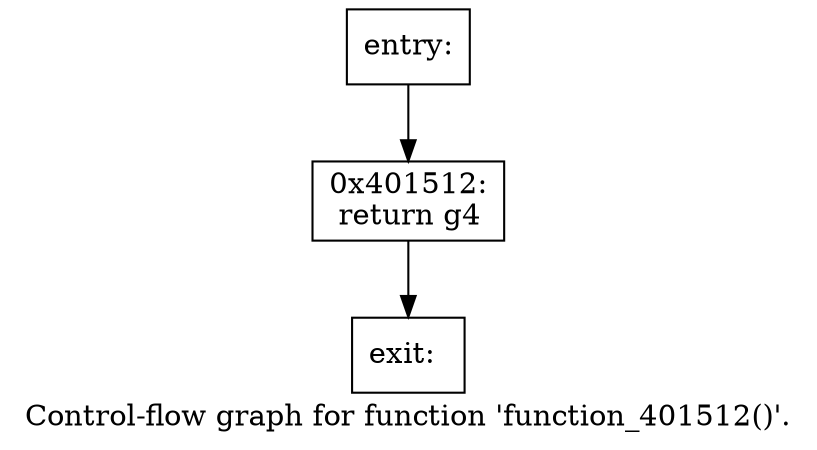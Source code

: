 digraph "Control-flow graph for function 'function_401512()'." {
  label="Control-flow graph for function 'function_401512()'.";
  node [shape=record];

  Node000001D420AC58C0 [label="{entry:\l}"];
  Node000001D420AC58C0 -> Node000001D420AC57E0;
  Node000001D420AC57E0 [label="{0x401512:\l  return g4\l}"];
  Node000001D420AC57E0 -> Node000001D420AC5C40;
  Node000001D420AC5C40 [label="{exit:\l}"];

}
